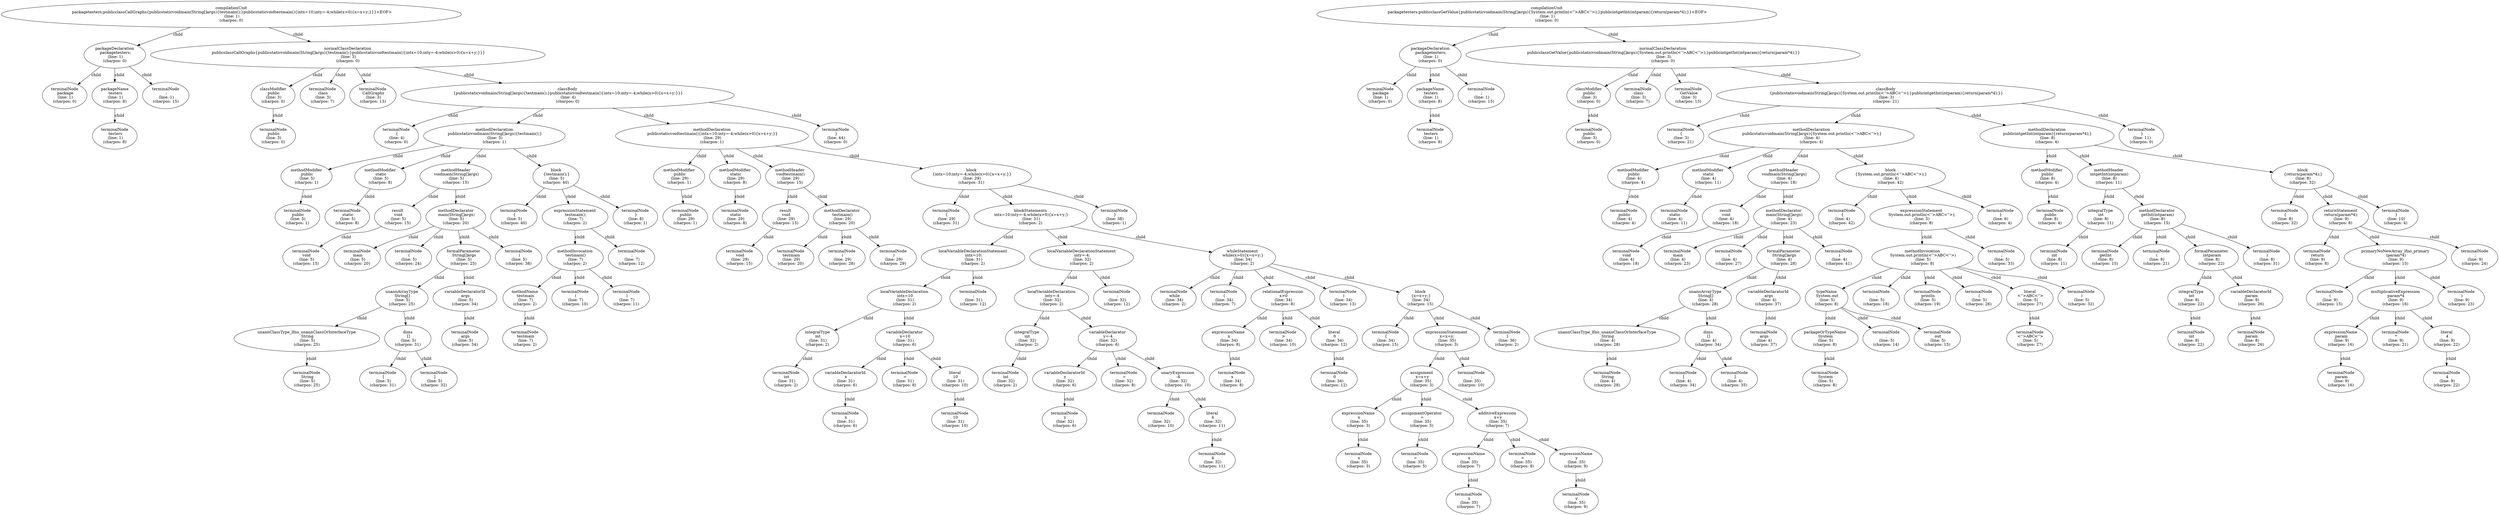 digraph G {
100000[label="compilationUnit\n packagetesters;publicclassCallGraphs{publicstaticvoidmain(String[]args){testmain();}publicstaticvoidtestmain(){intx=10;inty=-4;while(x>0){x=x+y;}}}<EOF>\n (line: 1)\n (charpos: 0) "]
100011[label="packageDeclaration\n packagetesters;\n (line: 1)\n (charpos: 0) "]
100022[label="terminalNode\n package\n (line: 1)\n (charpos: 0) "]
100023[label="packageName\n testers\n (line: 1)\n (charpos: 8) "]
100034[label="terminalNode\n testers\n (line: 1)\n (charpos: 8) "]
100025[label="terminalNode\n ;\n (line: 1)\n (charpos: 15) "]
100016[label="normalClassDeclaration\n publicclassCallGraphs{publicstaticvoidmain(String[]args){testmain();}publicstaticvoidtestmain(){intx=10;inty=-4;while(x>0){x=x+y;}}}\n (line: 3)\n (charpos: 0) "]
100027[label="classModifier\n public\n (line: 3)\n (charpos: 0) "]
100038[label="terminalNode\n public\n (line: 3)\n (charpos: 0) "]
100029[label="terminalNode\n class\n (line: 3)\n (charpos: 7) "]
1000210[label="terminalNode\n CallGraphs\n (line: 3)\n (charpos: 13) "]
1000211[label="classBody\n {publicstaticvoidmain(String[]args){testmain();}publicstaticvoidtestmain(){intx=10;inty=-4;while(x>0){x=x+y;}}}\n (line: 4)\n (charpos: 0) "]
1000312[label="terminalNode\n {\n (line: 4)\n (charpos: 0) "]
1000313[label="methodDeclaration\n publicstaticvoidmain(String[]args){testmain();}\n (line: 5)\n (charpos: 1) "]
1000414[label="methodModifier\n public\n (line: 5)\n (charpos: 1) "]
1000515[label="terminalNode\n public\n (line: 5)\n (charpos: 1) "]
1000416[label="methodModifier\n static\n (line: 5)\n (charpos: 8) "]
1000517[label="terminalNode\n static\n (line: 5)\n (charpos: 8) "]
1000418[label="methodHeader\n voidmain(String[]args)\n (line: 5)\n (charpos: 15) "]
1000519[label="result\n void\n (line: 5)\n (charpos: 15) "]
1000620[label="terminalNode\n void\n (line: 5)\n (charpos: 15) "]
1000521[label="methodDeclarator\n main(String[]args)\n (line: 5)\n (charpos: 20) "]
1000622[label="terminalNode\n main\n (line: 5)\n (charpos: 20) "]
1000623[label="terminalNode\n (\n (line: 5)\n (charpos: 24) "]
1000624[label="formalParameter\n String[]args\n (line: 5)\n (charpos: 25) "]
1000725[label="unannArrayType\n String[]\n (line: 5)\n (charpos: 25) "]
1000826[label="unannClassType_lfno_unannClassOrInterfaceType\n String\n (line: 5)\n (charpos: 25) "]
1000927[label="terminalNode\n String\n (line: 5)\n (charpos: 25) "]
1000828[label="dims\n []\n (line: 5)\n (charpos: 31) "]
1000929[label="terminalNode\n [\n (line: 5)\n (charpos: 31) "]
1000930[label="terminalNode\n ]\n (line: 5)\n (charpos: 32) "]
1000731[label="variableDeclaratorId\n args\n (line: 5)\n (charpos: 34) "]
1000832[label="terminalNode\n args\n (line: 5)\n (charpos: 34) "]
1000633[label="terminalNode\n )\n (line: 5)\n (charpos: 38) "]
1000434[label="block\n {testmain();}\n (line: 5)\n (charpos: 40) "]
1000535[label="terminalNode\n {\n (line: 5)\n (charpos: 40) "]
1000536[label="expressionStatement\n testmain();\n (line: 7)\n (charpos: 2) "]
1000637[label="methodInvocation\n testmain()\n (line: 7)\n (charpos: 2) "]
1000738[label="methodName\n testmain\n (line: 7)\n (charpos: 2) "]
1000839[label="terminalNode\n testmain\n (line: 7)\n (charpos: 2) "]
1000740[label="terminalNode\n (\n (line: 7)\n (charpos: 10) "]
1000741[label="terminalNode\n )\n (line: 7)\n (charpos: 11) "]
1000642[label="terminalNode\n ;\n (line: 7)\n (charpos: 12) "]
1000543[label="terminalNode\n }\n (line: 8)\n (charpos: 1) "]
1000344[label="methodDeclaration\n publicstaticvoidtestmain(){intx=10;inty=-4;while(x>0){x=x+y;}}\n (line: 29)\n (charpos: 1) "]
1000445[label="methodModifier\n public\n (line: 29)\n (charpos: 1) "]
1000546[label="terminalNode\n public\n (line: 29)\n (charpos: 1) "]
1000447[label="methodModifier\n static\n (line: 29)\n (charpos: 8) "]
1000548[label="terminalNode\n static\n (line: 29)\n (charpos: 8) "]
1000449[label="methodHeader\n voidtestmain()\n (line: 29)\n (charpos: 15) "]
1000550[label="result\n void\n (line: 29)\n (charpos: 15) "]
1000651[label="terminalNode\n void\n (line: 29)\n (charpos: 15) "]
1000552[label="methodDeclarator\n testmain()\n (line: 29)\n (charpos: 20) "]
1000653[label="terminalNode\n testmain\n (line: 29)\n (charpos: 20) "]
1000654[label="terminalNode\n (\n (line: 29)\n (charpos: 28) "]
1000655[label="terminalNode\n )\n (line: 29)\n (charpos: 29) "]
1000456[label="block\n {intx=10;inty=-4;while(x>0){x=x+y;}}\n (line: 29)\n (charpos: 31) "]
1000557[label="terminalNode\n {\n (line: 29)\n (charpos: 31) "]
1000558[label="blockStatements\n intx=10;inty=-4;while(x>0){x=x+y;}\n (line: 31)\n (charpos: 2) "]
1000659[label="localVariableDeclarationStatement\n intx=10;\n (line: 31)\n (charpos: 2) "]
1000760[label="localVariableDeclaration\n intx=10\n (line: 31)\n (charpos: 2) "]
1000861[label="integralType\n int\n (line: 31)\n (charpos: 2) "]
1000962[label="terminalNode\n int\n (line: 31)\n (charpos: 2) "]
1000863[label="variableDeclarator\n x=10\n (line: 31)\n (charpos: 6) "]
1000964[label="variableDeclaratorId\n x\n (line: 31)\n (charpos: 6) "]
10001065[label="terminalNode\n x\n (line: 31)\n (charpos: 6) "]
1000966[label="terminalNode\n =\n (line: 31)\n (charpos: 8) "]
1000967[label="literal\n 10\n (line: 31)\n (charpos: 10) "]
10001068[label="terminalNode\n 10\n (line: 31)\n (charpos: 10) "]
1000769[label="terminalNode\n ;\n (line: 31)\n (charpos: 12) "]
1000670[label="localVariableDeclarationStatement\n inty=-4;\n (line: 32)\n (charpos: 2) "]
1000771[label="localVariableDeclaration\n inty=-4\n (line: 32)\n (charpos: 2) "]
1000872[label="integralType\n int\n (line: 32)\n (charpos: 2) "]
1000973[label="terminalNode\n int\n (line: 32)\n (charpos: 2) "]
1000874[label="variableDeclarator\n y=-4\n (line: 32)\n (charpos: 6) "]
1000975[label="variableDeclaratorId\n y\n (line: 32)\n (charpos: 6) "]
10001076[label="terminalNode\n y\n (line: 32)\n (charpos: 6) "]
1000977[label="terminalNode\n =\n (line: 32)\n (charpos: 8) "]
1000978[label="unaryExpression\n -4\n (line: 32)\n (charpos: 10) "]
10001079[label="terminalNode\n -\n (line: 32)\n (charpos: 10) "]
10001080[label="literal\n 4\n (line: 32)\n (charpos: 11) "]
10001181[label="terminalNode\n 4\n (line: 32)\n (charpos: 11) "]
1000782[label="terminalNode\n ;\n (line: 32)\n (charpos: 12) "]
1000683[label="whileStatement\n while(x>0){x=x+y;}\n (line: 34)\n (charpos: 2) "]
1000784[label="terminalNode\n while\n (line: 34)\n (charpos: 2) "]
1000785[label="terminalNode\n (\n (line: 34)\n (charpos: 7) "]
1000786[label="relationalExpression\n x>0\n (line: 34)\n (charpos: 8) "]
1000887[label="expressionName\n x\n (line: 34)\n (charpos: 8) "]
1000988[label="terminalNode\n x\n (line: 34)\n (charpos: 8) "]
1000889[label="terminalNode\n >\n (line: 34)\n (charpos: 10) "]
1000890[label="literal\n 0\n (line: 34)\n (charpos: 12) "]
1000991[label="terminalNode\n 0\n (line: 34)\n (charpos: 12) "]
1000792[label="terminalNode\n )\n (line: 34)\n (charpos: 13) "]
1000793[label="block\n {x=x+y;}\n (line: 34)\n (charpos: 15) "]
1000894[label="terminalNode\n {\n (line: 34)\n (charpos: 15) "]
1000895[label="expressionStatement\n x=x+y;\n (line: 35)\n (charpos: 3) "]
1000996[label="assignment\n x=x+y\n (line: 35)\n (charpos: 3) "]
10001097[label="expressionName\n x\n (line: 35)\n (charpos: 3) "]
10001198[label="terminalNode\n x\n (line: 35)\n (charpos: 3) "]
10001099[label="assignmentOperator\n =\n (line: 35)\n (charpos: 5) "]
100011100[label="terminalNode\n =\n (line: 35)\n (charpos: 5) "]
100010101[label="additiveExpression\n x+y\n (line: 35)\n (charpos: 7) "]
100011102[label="expressionName\n x\n (line: 35)\n (charpos: 7) "]
100012103[label="terminalNode\n x\n (line: 35)\n (charpos: 7) "]
100011104[label="terminalNode\n +\n (line: 35)\n (charpos: 8) "]
100011105[label="expressionName\n y\n (line: 35)\n (charpos: 9) "]
100012106[label="terminalNode\n y\n (line: 35)\n (charpos: 9) "]
10009107[label="terminalNode\n ;\n (line: 35)\n (charpos: 10) "]
10008108[label="terminalNode\n }\n (line: 36)\n (charpos: 2) "]
10005109[label="terminalNode\n }\n (line: 38)\n (charpos: 1) "]
10003110[label="terminalNode\n }\n (line: 44)\n (charpos: 0) "]
100000->100011 [label="child"]
100011->100022 [label="child"]
100011->100023 [label="child"]
100023->100034 [label="child"]
100011->100025 [label="child"]
100000->100016 [label="child"]
100016->100027 [label="child"]
100027->100038 [label="child"]
100016->100029 [label="child"]
100016->1000210 [label="child"]
100016->1000211 [label="child"]
1000211->1000312 [label="child"]
1000211->1000313 [label="child"]
1000313->1000414 [label="child"]
1000414->1000515 [label="child"]
1000313->1000416 [label="child"]
1000416->1000517 [label="child"]
1000313->1000418 [label="child"]
1000418->1000519 [label="child"]
1000519->1000620 [label="child"]
1000418->1000521 [label="child"]
1000521->1000622 [label="child"]
1000521->1000623 [label="child"]
1000521->1000624 [label="child"]
1000624->1000725 [label="child"]
1000725->1000826 [label="child"]
1000826->1000927 [label="child"]
1000725->1000828 [label="child"]
1000828->1000929 [label="child"]
1000828->1000930 [label="child"]
1000624->1000731 [label="child"]
1000731->1000832 [label="child"]
1000521->1000633 [label="child"]
1000313->1000434 [label="child"]
1000434->1000535 [label="child"]
1000434->1000536 [label="child"]
1000536->1000637 [label="child"]
1000637->1000738 [label="child"]
1000738->1000839 [label="child"]
1000637->1000740 [label="child"]
1000637->1000741 [label="child"]
1000536->1000642 [label="child"]
1000434->1000543 [label="child"]
1000211->1000344 [label="child"]
1000344->1000445 [label="child"]
1000445->1000546 [label="child"]
1000344->1000447 [label="child"]
1000447->1000548 [label="child"]
1000344->1000449 [label="child"]
1000449->1000550 [label="child"]
1000550->1000651 [label="child"]
1000449->1000552 [label="child"]
1000552->1000653 [label="child"]
1000552->1000654 [label="child"]
1000552->1000655 [label="child"]
1000344->1000456 [label="child"]
1000456->1000557 [label="child"]
1000456->1000558 [label="child"]
1000558->1000659 [label="child"]
1000659->1000760 [label="child"]
1000760->1000861 [label="child"]
1000861->1000962 [label="child"]
1000760->1000863 [label="child"]
1000863->1000964 [label="child"]
1000964->10001065 [label="child"]
1000863->1000966 [label="child"]
1000863->1000967 [label="child"]
1000967->10001068 [label="child"]
1000659->1000769 [label="child"]
1000558->1000670 [label="child"]
1000670->1000771 [label="child"]
1000771->1000872 [label="child"]
1000872->1000973 [label="child"]
1000771->1000874 [label="child"]
1000874->1000975 [label="child"]
1000975->10001076 [label="child"]
1000874->1000977 [label="child"]
1000874->1000978 [label="child"]
1000978->10001079 [label="child"]
1000978->10001080 [label="child"]
10001080->10001181 [label="child"]
1000670->1000782 [label="child"]
1000558->1000683 [label="child"]
1000683->1000784 [label="child"]
1000683->1000785 [label="child"]
1000683->1000786 [label="child"]
1000786->1000887 [label="child"]
1000887->1000988 [label="child"]
1000786->1000889 [label="child"]
1000786->1000890 [label="child"]
1000890->1000991 [label="child"]
1000683->1000792 [label="child"]
1000683->1000793 [label="child"]
1000793->1000894 [label="child"]
1000793->1000895 [label="child"]
1000895->1000996 [label="child"]
1000996->10001097 [label="child"]
10001097->10001198 [label="child"]
1000996->10001099 [label="child"]
10001099->100011100 [label="child"]
1000996->100010101 [label="child"]
100010101->100011102 [label="child"]
100011102->100012103 [label="child"]
100010101->100011104 [label="child"]
100010101->100011105 [label="child"]
100011105->100012106 [label="child"]
1000895->10009107 [label="child"]
1000793->10008108 [label="child"]
1000456->10005109 [label="child"]
1000211->10003110 [label="child"]
100100[label="compilationUnit\n packagetesters;publicclassGetValue{publicstaticvoidmain(String[]args){System.out.println(<''>ABC<''>);}publicintgetInt(intparam){return(param*4);}}<EOF>\n (line: 1)\n (charpos: 0) "]
100111[label="packageDeclaration\n packagetesters;\n (line: 1)\n (charpos: 0) "]
100122[label="terminalNode\n package\n (line: 1)\n (charpos: 0) "]
100123[label="packageName\n testers\n (line: 1)\n (charpos: 8) "]
100134[label="terminalNode\n testers\n (line: 1)\n (charpos: 8) "]
100125[label="terminalNode\n ;\n (line: 1)\n (charpos: 15) "]
100116[label="normalClassDeclaration\n publicclassGetValue{publicstaticvoidmain(String[]args){System.out.println(<''>ABC<''>);}publicintgetInt(intparam){return(param*4);}}\n (line: 3)\n (charpos: 0) "]
100127[label="classModifier\n public\n (line: 3)\n (charpos: 0) "]
100138[label="terminalNode\n public\n (line: 3)\n (charpos: 0) "]
100129[label="terminalNode\n class\n (line: 3)\n (charpos: 7) "]
1001210[label="terminalNode\n GetValue\n (line: 3)\n (charpos: 13) "]
1001211[label="classBody\n {publicstaticvoidmain(String[]args){System.out.println(<''>ABC<''>);}publicintgetInt(intparam){return(param*4);}}\n (line: 3)\n (charpos: 21) "]
1001312[label="terminalNode\n {\n (line: 3)\n (charpos: 21) "]
1001313[label="methodDeclaration\n publicstaticvoidmain(String[]args){System.out.println(<''>ABC<''>);}\n (line: 4)\n (charpos: 4) "]
1001414[label="methodModifier\n public\n (line: 4)\n (charpos: 4) "]
1001515[label="terminalNode\n public\n (line: 4)\n (charpos: 4) "]
1001416[label="methodModifier\n static\n (line: 4)\n (charpos: 11) "]
1001517[label="terminalNode\n static\n (line: 4)\n (charpos: 11) "]
1001418[label="methodHeader\n voidmain(String[]args)\n (line: 4)\n (charpos: 18) "]
1001519[label="result\n void\n (line: 4)\n (charpos: 18) "]
1001620[label="terminalNode\n void\n (line: 4)\n (charpos: 18) "]
1001521[label="methodDeclarator\n main(String[]args)\n (line: 4)\n (charpos: 23) "]
1001622[label="terminalNode\n main\n (line: 4)\n (charpos: 23) "]
1001623[label="terminalNode\n (\n (line: 4)\n (charpos: 27) "]
1001624[label="formalParameter\n String[]args\n (line: 4)\n (charpos: 28) "]
1001725[label="unannArrayType\n String[]\n (line: 4)\n (charpos: 28) "]
1001826[label="unannClassType_lfno_unannClassOrInterfaceType\n String\n (line: 4)\n (charpos: 28) "]
1001927[label="terminalNode\n String\n (line: 4)\n (charpos: 28) "]
1001828[label="dims\n []\n (line: 4)\n (charpos: 34) "]
1001929[label="terminalNode\n [\n (line: 4)\n (charpos: 34) "]
1001930[label="terminalNode\n ]\n (line: 4)\n (charpos: 35) "]
1001731[label="variableDeclaratorId\n args\n (line: 4)\n (charpos: 37) "]
1001832[label="terminalNode\n args\n (line: 4)\n (charpos: 37) "]
1001633[label="terminalNode\n )\n (line: 4)\n (charpos: 41) "]
1001434[label="block\n {System.out.println(<''>ABC<''>);}\n (line: 4)\n (charpos: 42) "]
1001535[label="terminalNode\n {\n (line: 4)\n (charpos: 42) "]
1001536[label="expressionStatement\n System.out.println(<''>ABC<''>);\n (line: 5)\n (charpos: 8) "]
1001637[label="methodInvocation\n System.out.println(<''>ABC<''>)\n (line: 5)\n (charpos: 8) "]
1001738[label="typeName\n System.out\n (line: 5)\n (charpos: 8) "]
1001839[label="packageOrTypeName\n System\n (line: 5)\n (charpos: 8) "]
1001940[label="terminalNode\n System\n (line: 5)\n (charpos: 8) "]
1001841[label="terminalNode\n .\n (line: 5)\n (charpos: 14) "]
1001842[label="terminalNode\n out\n (line: 5)\n (charpos: 15) "]
1001743[label="terminalNode\n .\n (line: 5)\n (charpos: 18) "]
1001744[label="terminalNode\n println\n (line: 5)\n (charpos: 19) "]
1001745[label="terminalNode\n (\n (line: 5)\n (charpos: 26) "]
1001746[label="literal\n <''>ABC<''>\n (line: 5)\n (charpos: 27) "]
1001847[label="terminalNode\n <''>ABC<''>\n (line: 5)\n (charpos: 27) "]
1001748[label="terminalNode\n )\n (line: 5)\n (charpos: 32) "]
1001649[label="terminalNode\n ;\n (line: 5)\n (charpos: 33) "]
1001550[label="terminalNode\n }\n (line: 6)\n (charpos: 4) "]
1001351[label="methodDeclaration\n publicintgetInt(intparam){return(param*4);}\n (line: 8)\n (charpos: 4) "]
1001452[label="methodModifier\n public\n (line: 8)\n (charpos: 4) "]
1001553[label="terminalNode\n public\n (line: 8)\n (charpos: 4) "]
1001454[label="methodHeader\n intgetInt(intparam)\n (line: 8)\n (charpos: 11) "]
1001555[label="integralType\n int\n (line: 8)\n (charpos: 11) "]
1001656[label="terminalNode\n int\n (line: 8)\n (charpos: 11) "]
1001557[label="methodDeclarator\n getInt(intparam)\n (line: 8)\n (charpos: 15) "]
1001658[label="terminalNode\n getInt\n (line: 8)\n (charpos: 15) "]
1001659[label="terminalNode\n (\n (line: 8)\n (charpos: 21) "]
1001660[label="formalParameter\n intparam\n (line: 8)\n (charpos: 22) "]
1001761[label="integralType\n int\n (line: 8)\n (charpos: 22) "]
1001862[label="terminalNode\n int\n (line: 8)\n (charpos: 22) "]
1001763[label="variableDeclaratorId\n param\n (line: 8)\n (charpos: 26) "]
1001864[label="terminalNode\n param\n (line: 8)\n (charpos: 26) "]
1001665[label="terminalNode\n )\n (line: 8)\n (charpos: 31) "]
1001466[label="block\n {return(param*4);}\n (line: 8)\n (charpos: 32) "]
1001567[label="terminalNode\n {\n (line: 8)\n (charpos: 32) "]
1001568[label="returnStatement\n return(param*4);\n (line: 9)\n (charpos: 8) "]
1001669[label="terminalNode\n return\n (line: 9)\n (charpos: 8) "]
1001670[label="primaryNoNewArray_lfno_primary\n (param*4)\n (line: 9)\n (charpos: 15) "]
1001771[label="terminalNode\n (\n (line: 9)\n (charpos: 15) "]
1001772[label="multiplicativeExpression\n param*4\n (line: 9)\n (charpos: 16) "]
1001873[label="expressionName\n param\n (line: 9)\n (charpos: 16) "]
1001974[label="terminalNode\n param\n (line: 9)\n (charpos: 16) "]
1001875[label="terminalNode\n *\n (line: 9)\n (charpos: 21) "]
1001876[label="literal\n 4\n (line: 9)\n (charpos: 22) "]
1001977[label="terminalNode\n 4\n (line: 9)\n (charpos: 22) "]
1001778[label="terminalNode\n )\n (line: 9)\n (charpos: 23) "]
1001679[label="terminalNode\n ;\n (line: 9)\n (charpos: 24) "]
1001580[label="terminalNode\n }\n (line: 10)\n (charpos: 4) "]
1001381[label="terminalNode\n }\n (line: 11)\n (charpos: 0) "]
100100->100111 [label="child"]
100111->100122 [label="child"]
100111->100123 [label="child"]
100123->100134 [label="child"]
100111->100125 [label="child"]
100100->100116 [label="child"]
100116->100127 [label="child"]
100127->100138 [label="child"]
100116->100129 [label="child"]
100116->1001210 [label="child"]
100116->1001211 [label="child"]
1001211->1001312 [label="child"]
1001211->1001313 [label="child"]
1001313->1001414 [label="child"]
1001414->1001515 [label="child"]
1001313->1001416 [label="child"]
1001416->1001517 [label="child"]
1001313->1001418 [label="child"]
1001418->1001519 [label="child"]
1001519->1001620 [label="child"]
1001418->1001521 [label="child"]
1001521->1001622 [label="child"]
1001521->1001623 [label="child"]
1001521->1001624 [label="child"]
1001624->1001725 [label="child"]
1001725->1001826 [label="child"]
1001826->1001927 [label="child"]
1001725->1001828 [label="child"]
1001828->1001929 [label="child"]
1001828->1001930 [label="child"]
1001624->1001731 [label="child"]
1001731->1001832 [label="child"]
1001521->1001633 [label="child"]
1001313->1001434 [label="child"]
1001434->1001535 [label="child"]
1001434->1001536 [label="child"]
1001536->1001637 [label="child"]
1001637->1001738 [label="child"]
1001738->1001839 [label="child"]
1001839->1001940 [label="child"]
1001738->1001841 [label="child"]
1001738->1001842 [label="child"]
1001637->1001743 [label="child"]
1001637->1001744 [label="child"]
1001637->1001745 [label="child"]
1001637->1001746 [label="child"]
1001746->1001847 [label="child"]
1001637->1001748 [label="child"]
1001536->1001649 [label="child"]
1001434->1001550 [label="child"]
1001211->1001351 [label="child"]
1001351->1001452 [label="child"]
1001452->1001553 [label="child"]
1001351->1001454 [label="child"]
1001454->1001555 [label="child"]
1001555->1001656 [label="child"]
1001454->1001557 [label="child"]
1001557->1001658 [label="child"]
1001557->1001659 [label="child"]
1001557->1001660 [label="child"]
1001660->1001761 [label="child"]
1001761->1001862 [label="child"]
1001660->1001763 [label="child"]
1001763->1001864 [label="child"]
1001557->1001665 [label="child"]
1001351->1001466 [label="child"]
1001466->1001567 [label="child"]
1001466->1001568 [label="child"]
1001568->1001669 [label="child"]
1001568->1001670 [label="child"]
1001670->1001771 [label="child"]
1001670->1001772 [label="child"]
1001772->1001873 [label="child"]
1001873->1001974 [label="child"]
1001772->1001875 [label="child"]
1001772->1001876 [label="child"]
1001876->1001977 [label="child"]
1001670->1001778 [label="child"]
1001568->1001679 [label="child"]
1001466->1001580 [label="child"]
1001211->1001381 [label="child"]
}
